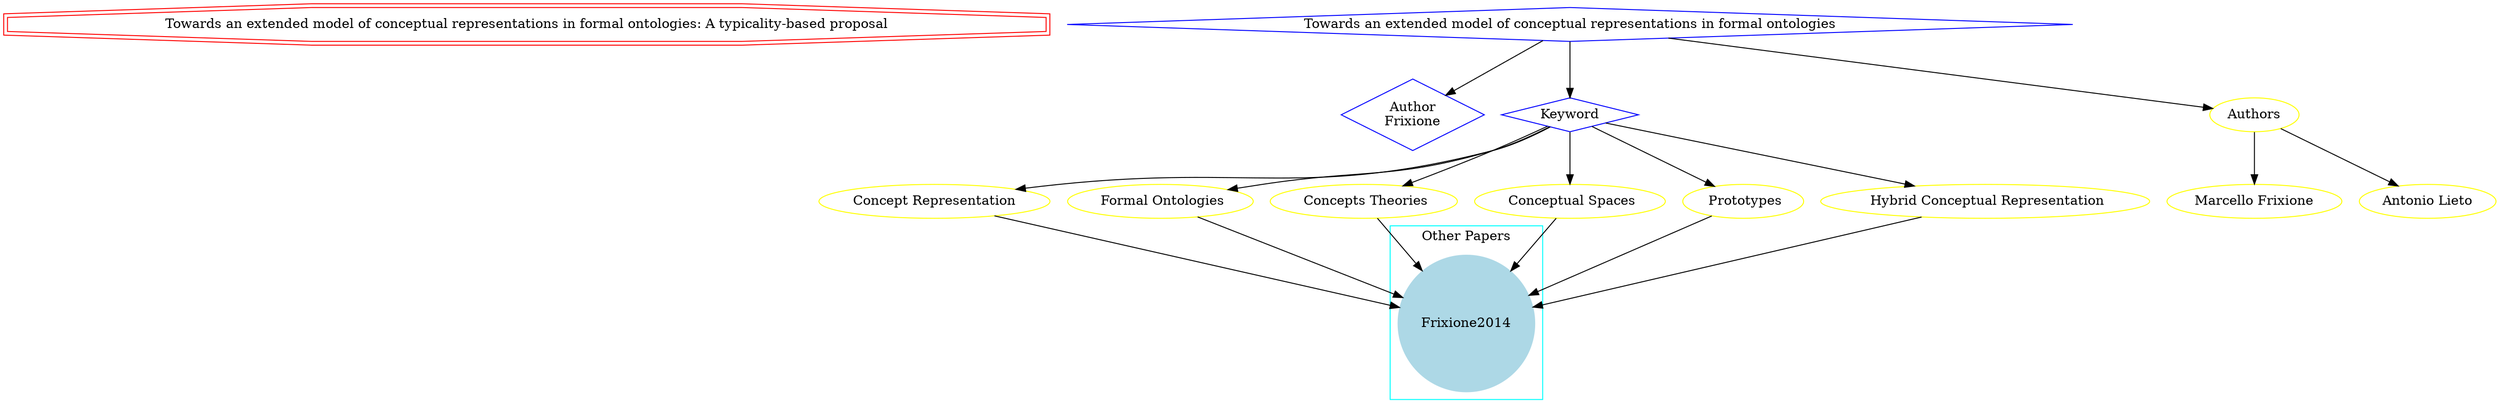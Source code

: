strict digraph mind_map70 {
	node [color=red shape=doubleoctagon]
	"Towards an extended model of conceptual representations in formal ontologies: A typicality-based proposal"
	node [color=blue shape=diamond]
	"Author
Frixione"
	Keyword
	"Towards an extended model of conceptual representations in formal ontologies":" A typicality-based proposal" -> "Author
Frixione"
	"Towards an extended model of conceptual representations in formal ontologies":" A typicality-based proposal" -> Keyword
	node [color=yellow shape=ellipse]
	"Concept Representation"
	Keyword -> "Concept Representation"
	" Formal Ontologies"
	Keyword -> " Formal Ontologies"
	" Concepts Theories"
	Keyword -> " Concepts Theories"
	" Conceptual Spaces"
	Keyword -> " Conceptual Spaces"
	" Prototypes"
	Keyword -> " Prototypes"
	" Hybrid Conceptual Representation"
	Keyword -> " Hybrid Conceptual Representation"
	subgraph cluster_0 {
		node [style=filled]
		node [color=lightblue shape=circle]
		label="Other Papers"
		color=cyan
		Frixione2014
	}
	"Concept Representation" -> Frixione2014
	" Formal Ontologies" -> Frixione2014
	" Concepts Theories" -> Frixione2014
	" Conceptual Spaces" -> Frixione2014
	" Prototypes" -> Frixione2014
	" Hybrid Conceptual Representation" -> Frixione2014
	"Towards an extended model of conceptual representations in formal ontologies":" A typicality-based proposal" -> Authors
	Authors -> "Marcello Frixione"
	Authors -> "Antonio Lieto"
}
